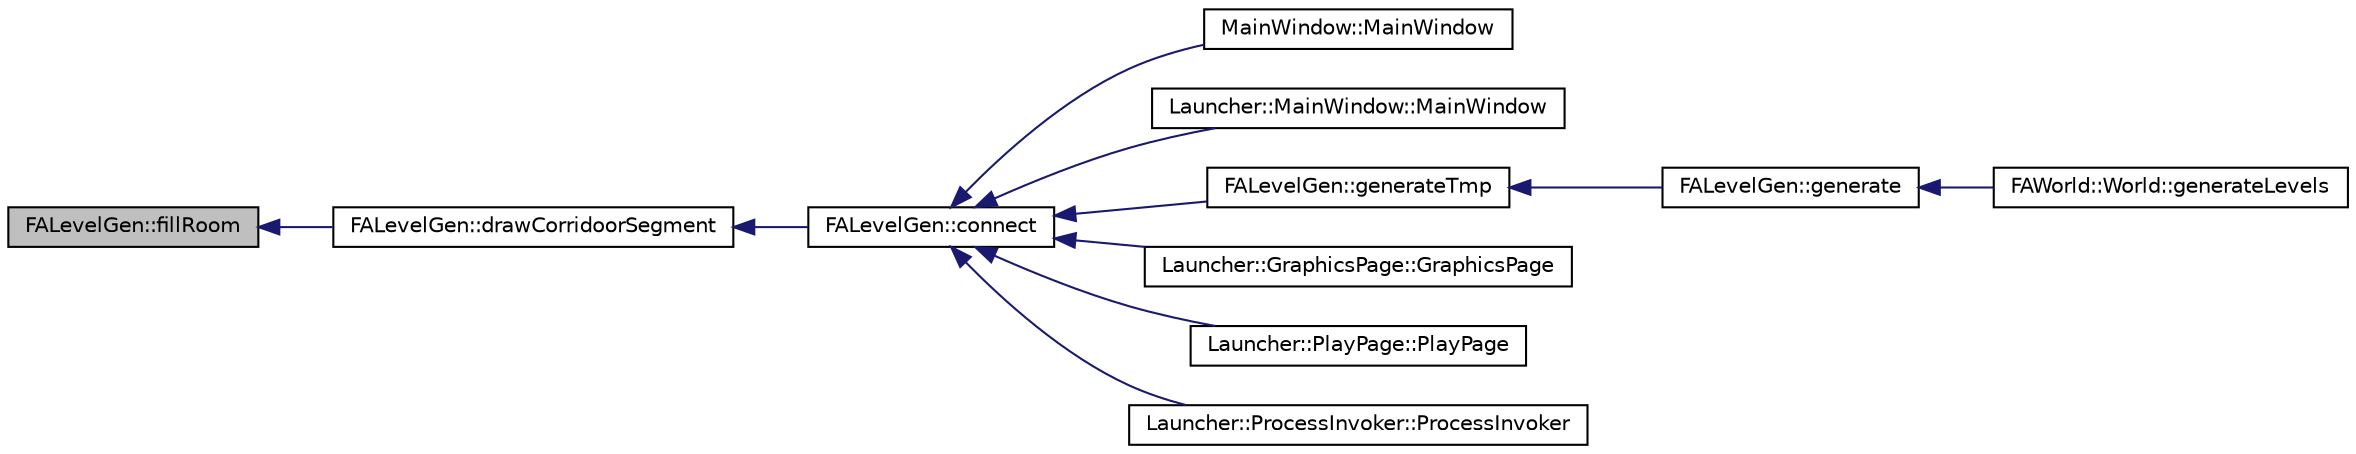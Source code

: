 digraph G
{
  edge [fontname="Helvetica",fontsize="10",labelfontname="Helvetica",labelfontsize="10"];
  node [fontname="Helvetica",fontsize="10",shape=record];
  rankdir="LR";
  Node1 [label="FALevelGen::fillRoom",height=0.2,width=0.4,color="black", fillcolor="grey75", style="filled" fontcolor="black"];
  Node1 -> Node2 [dir="back",color="midnightblue",fontsize="10",style="solid",fontname="Helvetica"];
  Node2 [label="FALevelGen::drawCorridoorSegment",height=0.2,width=0.4,color="black", fillcolor="white", style="filled",URL="$namespace_f_a_level_gen.html#a936e41b0fa4a29dc684f6f0af066d73f"];
  Node2 -> Node3 [dir="back",color="midnightblue",fontsize="10",style="solid",fontname="Helvetica"];
  Node3 [label="FALevelGen::connect",height=0.2,width=0.4,color="black", fillcolor="white", style="filled",URL="$namespace_f_a_level_gen.html#aab6daf68a2c5c15cfc70e3306a58b0c4"];
  Node3 -> Node4 [dir="back",color="midnightblue",fontsize="10",style="solid",fontname="Helvetica"];
  Node4 [label="MainWindow::MainWindow",height=0.2,width=0.4,color="black", fillcolor="white", style="filled",URL="$class_main_window.html#a8b244be8b7b7db1b08de2a2acb9409db"];
  Node3 -> Node5 [dir="back",color="midnightblue",fontsize="10",style="solid",fontname="Helvetica"];
  Node5 [label="Launcher::MainWindow::MainWindow",height=0.2,width=0.4,color="black", fillcolor="white", style="filled",URL="$class_launcher_1_1_main_window.html#a8b244be8b7b7db1b08de2a2acb9409db"];
  Node3 -> Node6 [dir="back",color="midnightblue",fontsize="10",style="solid",fontname="Helvetica"];
  Node6 [label="FALevelGen::generateTmp",height=0.2,width=0.4,color="black", fillcolor="white", style="filled",URL="$namespace_f_a_level_gen.html#a3e67d9abf003b6628cc7f4421fef950b"];
  Node6 -> Node7 [dir="back",color="midnightblue",fontsize="10",style="solid",fontname="Helvetica"];
  Node7 [label="FALevelGen::generate",height=0.2,width=0.4,color="black", fillcolor="white", style="filled",URL="$namespace_f_a_level_gen.html#acf970d89560068907dc8e5f8a0511161"];
  Node7 -> Node8 [dir="back",color="midnightblue",fontsize="10",style="solid",fontname="Helvetica"];
  Node8 [label="FAWorld::World::generateLevels",height=0.2,width=0.4,color="black", fillcolor="white", style="filled",URL="$class_f_a_world_1_1_world.html#a5f2ca8c8743cc7689ba9227be88f9556"];
  Node3 -> Node9 [dir="back",color="midnightblue",fontsize="10",style="solid",fontname="Helvetica"];
  Node9 [label="Launcher::GraphicsPage::GraphicsPage",height=0.2,width=0.4,color="black", fillcolor="white", style="filled",URL="$class_launcher_1_1_graphics_page.html#a4ce23ee1bb399a1528e3566dfc19361c"];
  Node3 -> Node10 [dir="back",color="midnightblue",fontsize="10",style="solid",fontname="Helvetica"];
  Node10 [label="Launcher::PlayPage::PlayPage",height=0.2,width=0.4,color="black", fillcolor="white", style="filled",URL="$class_launcher_1_1_play_page.html#a5174a87f7581c7501a465115f797b091"];
  Node3 -> Node11 [dir="back",color="midnightblue",fontsize="10",style="solid",fontname="Helvetica"];
  Node11 [label="Launcher::ProcessInvoker::ProcessInvoker",height=0.2,width=0.4,color="black", fillcolor="white", style="filled",URL="$class_launcher_1_1_process_invoker.html#adf7fb6dd3781512e5d9aba2056d7b7aa"];
}
